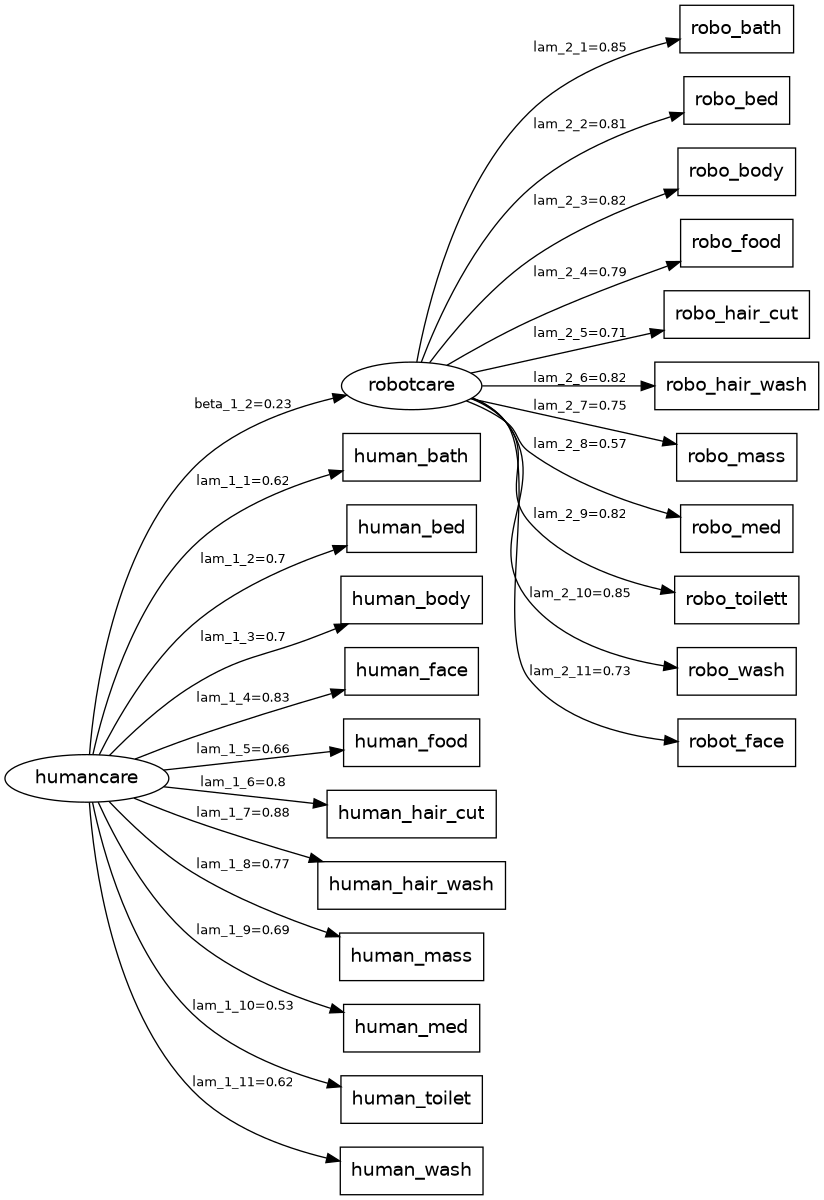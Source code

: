 digraph "ecsi" {
  rankdir=LR;
  size="8,8";
  node [fontname="Helvetica" fontsize=14 shape=box];
  edge [fontname="Helvetica" fontsize=10];
  center=1;
  "humancare" [shape=ellipse]
  "robotcare" [shape=ellipse]
 "humancare" -> "human_bath" [label="lam_1_1=0.62"];
  "humancare" -> "human_bed" [label="lam_1_2=0.7"];
  "humancare" -> "human_body" [label="lam_1_3=0.7"];
  "humancare" -> "human_face" [label="lam_1_4=0.83"];
  "humancare" -> "human_food" [label="lam_1_5=0.66"];
  "humancare" -> "human_hair_cut" [label="lam_1_6=0.8"];
  "humancare" -> "human_hair_wash" [label="lam_1_7=0.88"];
  "humancare" -> "human_mass" [label="lam_1_8=0.77"];
  "humancare" -> "human_med" [label="lam_1_9=0.69"];
  "humancare" -> "human_toilet" [label="lam_1_10=0.53"];
  "humancare" -> "human_wash" [label="lam_1_11=0.62"];
  "robotcare" -> "robo_bath" [label="lam_2_1=0.85"];
  "robotcare" -> "robo_bed" [label="lam_2_2=0.81"];
  "robotcare" -> "robo_body" [label="lam_2_3=0.82"];
  "robotcare" -> "robo_food" [label="lam_2_4=0.79"];
  "robotcare" -> "robo_hair_cut" [label="lam_2_5=0.71"];
  "robotcare" -> "robo_hair_wash" [label="lam_2_6=0.82"];
  "robotcare" -> "robo_mass" [label="lam_2_7=0.75"];
  "robotcare" -> "robo_med" [label="lam_2_8=0.57"];
  "robotcare" -> "robo_toilett" [label="lam_2_9=0.82"];
  "robotcare" -> "robo_wash" [label="lam_2_10=0.85"];
  "robotcare" -> "robot_face" [label="lam_2_11=0.73"];
  "humancare" -> "robotcare" [label="beta_1_2=0.23"];
}
